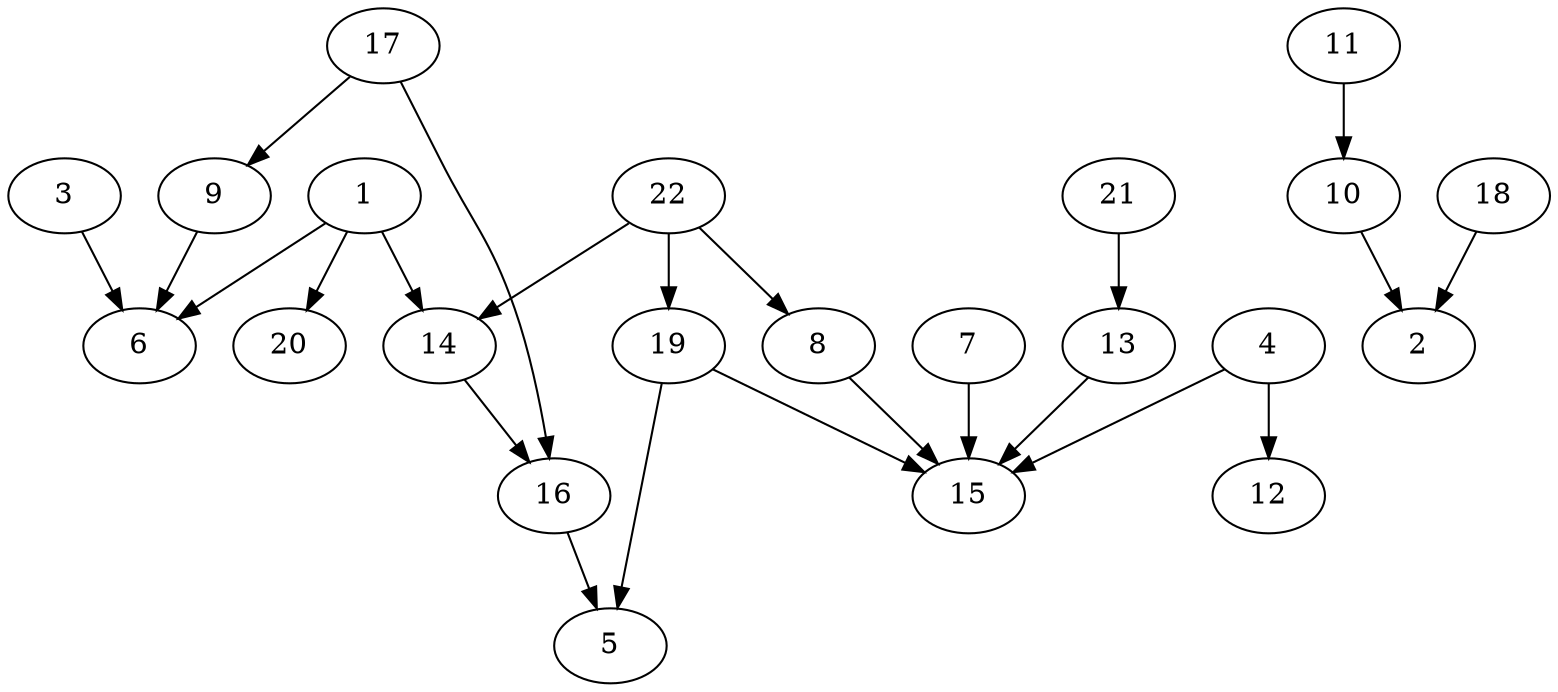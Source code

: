 digraph "Random_N22_EdgeDensity10%_P1.dot" {
	1	[Weight=25];
	2	[Weight=11];
	3	[Weight=30];
	4	[Weight=29];
	5	[Weight=35];
	6	[Weight=24];
	7	[Weight=39];
	8	[Weight=25];
	9	[Weight=20];
	10	[Weight=11];
	11	[Weight=23];
	12	[Weight=25];
	13	[Weight=31];
	14	[Weight=34];
	15	[Weight=26];
	16	[Weight=38];
	17	[Weight=36];
	18	[Weight=25];
	19	[Weight=20];
	20	[Weight=37];
	21	[Weight=20];
	22	[Weight=19];
	1 -> 6 [Weight=4];
	1 -> 14 [Weight=3];
	1 -> 20 [Weight=0];
	3 -> 6 [Weight=17];
	4 -> 12 [Weight=16];
	4 -> 15 [Weight=7];
	7 -> 15 [Weight=11];
	8 -> 15 [Weight=12];
	9 -> 6 [Weight=20];
	10 -> 2 [Weight=0];
	11 -> 10 [Weight=8];
	13 -> 15 [Weight=15];
	14 -> 16 [Weight=17];
	16 -> 5 [Weight=18];
	17 -> 9 [Weight=6];
	17 -> 16 [Weight=5];
	18 -> 2 [Weight=1];
	19 -> 5 [Weight=20];
	19 -> 15 [Weight=12];
	21 -> 13 [Weight=5];
	22 -> 8 [Weight=5];
	22 -> 14 [Weight=14];
	22 -> 19 [Weight=2];
}

